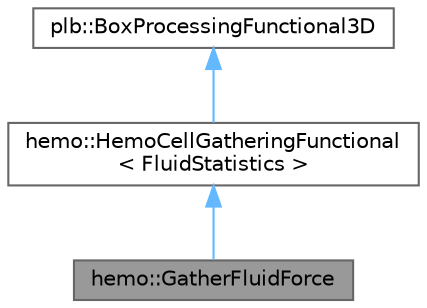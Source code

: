 digraph "hemo::GatherFluidForce"
{
 // LATEX_PDF_SIZE
  bgcolor="transparent";
  edge [fontname=Helvetica,fontsize=10,labelfontname=Helvetica,labelfontsize=10];
  node [fontname=Helvetica,fontsize=10,shape=box,height=0.2,width=0.4];
  Node1 [id="Node000001",label="hemo::GatherFluidForce",height=0.2,width=0.4,color="gray40", fillcolor="grey60", style="filled", fontcolor="black",tooltip=" "];
  Node2 -> Node1 [id="edge1_Node000001_Node000002",dir="back",color="steelblue1",style="solid",tooltip=" "];
  Node2 [id="Node000002",label="hemo::HemoCellGatheringFunctional\l\< FluidStatistics \>",height=0.2,width=0.4,color="gray40", fillcolor="white", style="filled",URL="$classhemo_1_1HemoCellGatheringFunctional.html",tooltip=" "];
  Node3 -> Node2 [id="edge2_Node000002_Node000003",dir="back",color="steelblue1",style="solid",tooltip=" "];
  Node3 [id="Node000003",label="plb::BoxProcessingFunctional3D",height=0.2,width=0.4,color="gray40", fillcolor="white", style="filled",tooltip=" "];
}
